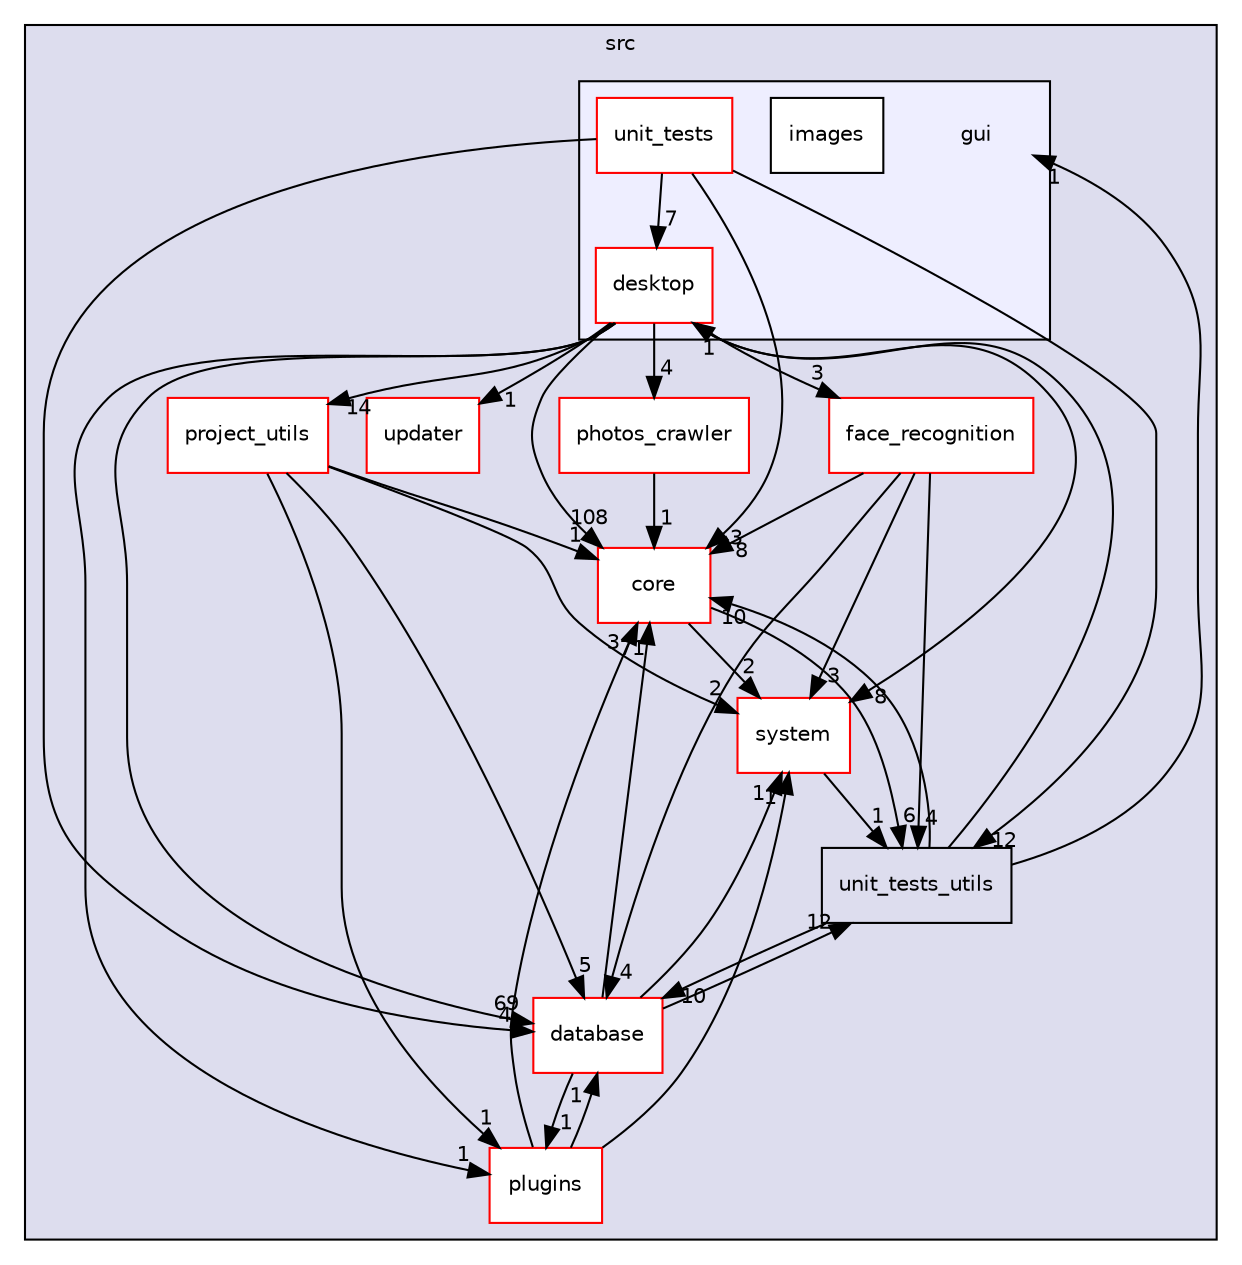 digraph "src/gui" {
  compound=true
  node [ fontsize="10", fontname="Helvetica"];
  edge [ labelfontsize="10", labelfontname="Helvetica"];
  subgraph clusterdir_68267d1309a1af8e8297ef4c3efbcdba {
    graph [ bgcolor="#ddddee", pencolor="black", label="src" fontname="Helvetica", fontsize="10", URL="dir_68267d1309a1af8e8297ef4c3efbcdba.html"]
  dir_aebb8dcc11953d78e620bbef0b9e2183 [shape=box label="core" fillcolor="white" style="filled" color="red" URL="dir_aebb8dcc11953d78e620bbef0b9e2183.html"];
  dir_d501334aeb1b78ad67cd3c72c37b1e87 [shape=box label="system" fillcolor="white" style="filled" color="red" URL="dir_d501334aeb1b78ad67cd3c72c37b1e87.html"];
  dir_803ee67260c130b45d29089798491ab2 [shape=box label="database" fillcolor="white" style="filled" color="red" URL="dir_803ee67260c130b45d29089798491ab2.html"];
  dir_7650dacaa557a89ea1c633e1722b48a3 [shape=box label="unit_tests_utils" URL="dir_7650dacaa557a89ea1c633e1722b48a3.html"];
  dir_54e6d718270be77f4d294dce82c1c152 [shape=box label="project_utils" fillcolor="white" style="filled" color="red" URL="dir_54e6d718270be77f4d294dce82c1c152.html"];
  dir_3b56e0b998da7a2f208daeb459f27765 [shape=box label="face_recognition" fillcolor="white" style="filled" color="red" URL="dir_3b56e0b998da7a2f208daeb459f27765.html"];
  dir_7020b8b7abcceffa3f9f7a2d24718f16 [shape=box label="plugins" fillcolor="white" style="filled" color="red" URL="dir_7020b8b7abcceffa3f9f7a2d24718f16.html"];
  dir_f356faf232716eaaa298279b6f90416b [shape=box label="updater" fillcolor="white" style="filled" color="red" URL="dir_f356faf232716eaaa298279b6f90416b.html"];
  dir_cd4256b70439b2dfe0a5064303101a2f [shape=box label="photos_crawler" fillcolor="white" style="filled" color="red" URL="dir_cd4256b70439b2dfe0a5064303101a2f.html"];
  subgraph clusterdir_99d0482cf009f9d97a0877749b817f19 {
    graph [ bgcolor="#eeeeff", pencolor="black", label="" URL="dir_99d0482cf009f9d97a0877749b817f19.html"];
    dir_99d0482cf009f9d97a0877749b817f19 [shape=plaintext label="gui"];
  dir_c090f567964b7b78a4e63a3af92480e4 [shape=box label="desktop" fillcolor="white" style="filled" color="red" URL="dir_c090f567964b7b78a4e63a3af92480e4.html"];
  dir_d84c0494b5abeb77ff3fdd57e15dcd62 [shape=box label="images" fillcolor="white" style="filled" URL="dir_d84c0494b5abeb77ff3fdd57e15dcd62.html"];
  dir_92613d55a3f43e094d610dc2ff26e3ec [shape=box label="unit_tests" fillcolor="white" style="filled" color="red" URL="dir_92613d55a3f43e094d610dc2ff26e3ec.html"];
  }
  }
  dir_7020b8b7abcceffa3f9f7a2d24718f16->dir_803ee67260c130b45d29089798491ab2 [headlabel="1", labeldistance=1.5 headhref="dir_000045_000010.html"];
  dir_7020b8b7abcceffa3f9f7a2d24718f16->dir_aebb8dcc11953d78e620bbef0b9e2183 [headlabel="3", labeldistance=1.5 headhref="dir_000045_000001.html"];
  dir_7020b8b7abcceffa3f9f7a2d24718f16->dir_d501334aeb1b78ad67cd3c72c37b1e87 [headlabel="1", labeldistance=1.5 headhref="dir_000045_000049.html"];
  dir_7650dacaa557a89ea1c633e1722b48a3->dir_803ee67260c130b45d29089798491ab2 [headlabel="10", labeldistance=1.5 headhref="dir_000038_000010.html"];
  dir_7650dacaa557a89ea1c633e1722b48a3->dir_99d0482cf009f9d97a0877749b817f19 [headlabel="1", labeldistance=1.5 headhref="dir_000038_000006.html"];
  dir_7650dacaa557a89ea1c633e1722b48a3->dir_aebb8dcc11953d78e620bbef0b9e2183 [headlabel="10", labeldistance=1.5 headhref="dir_000038_000001.html"];
  dir_7650dacaa557a89ea1c633e1722b48a3->dir_c090f567964b7b78a4e63a3af92480e4 [headlabel="1", labeldistance=1.5 headhref="dir_000038_000007.html"];
  dir_d501334aeb1b78ad67cd3c72c37b1e87->dir_7650dacaa557a89ea1c633e1722b48a3 [headlabel="1", labeldistance=1.5 headhref="dir_000049_000038.html"];
  dir_3b56e0b998da7a2f208daeb459f27765->dir_7650dacaa557a89ea1c633e1722b48a3 [headlabel="4", labeldistance=1.5 headhref="dir_000004_000038.html"];
  dir_3b56e0b998da7a2f208daeb459f27765->dir_803ee67260c130b45d29089798491ab2 [headlabel="4", labeldistance=1.5 headhref="dir_000004_000010.html"];
  dir_3b56e0b998da7a2f208daeb459f27765->dir_aebb8dcc11953d78e620bbef0b9e2183 [headlabel="8", labeldistance=1.5 headhref="dir_000004_000001.html"];
  dir_3b56e0b998da7a2f208daeb459f27765->dir_d501334aeb1b78ad67cd3c72c37b1e87 [headlabel="3", labeldistance=1.5 headhref="dir_000004_000049.html"];
  dir_cd4256b70439b2dfe0a5064303101a2f->dir_aebb8dcc11953d78e620bbef0b9e2183 [headlabel="1", labeldistance=1.5 headhref="dir_000040_000001.html"];
  dir_c090f567964b7b78a4e63a3af92480e4->dir_aebb8dcc11953d78e620bbef0b9e2183 [headlabel="108", labeldistance=1.5 headhref="dir_000007_000001.html"];
  dir_c090f567964b7b78a4e63a3af92480e4->dir_d501334aeb1b78ad67cd3c72c37b1e87 [headlabel="8", labeldistance=1.5 headhref="dir_000007_000049.html"];
  dir_c090f567964b7b78a4e63a3af92480e4->dir_803ee67260c130b45d29089798491ab2 [headlabel="69", labeldistance=1.5 headhref="dir_000007_000010.html"];
  dir_c090f567964b7b78a4e63a3af92480e4->dir_54e6d718270be77f4d294dce82c1c152 [headlabel="14", labeldistance=1.5 headhref="dir_000007_000047.html"];
  dir_c090f567964b7b78a4e63a3af92480e4->dir_3b56e0b998da7a2f208daeb459f27765 [headlabel="3", labeldistance=1.5 headhref="dir_000007_000004.html"];
  dir_c090f567964b7b78a4e63a3af92480e4->dir_7020b8b7abcceffa3f9f7a2d24718f16 [headlabel="1", labeldistance=1.5 headhref="dir_000007_000045.html"];
  dir_c090f567964b7b78a4e63a3af92480e4->dir_f356faf232716eaaa298279b6f90416b [headlabel="1", labeldistance=1.5 headhref="dir_000007_000052.html"];
  dir_c090f567964b7b78a4e63a3af92480e4->dir_cd4256b70439b2dfe0a5064303101a2f [headlabel="4", labeldistance=1.5 headhref="dir_000007_000040.html"];
  dir_54e6d718270be77f4d294dce82c1c152->dir_7020b8b7abcceffa3f9f7a2d24718f16 [headlabel="1", labeldistance=1.5 headhref="dir_000047_000045.html"];
  dir_54e6d718270be77f4d294dce82c1c152->dir_803ee67260c130b45d29089798491ab2 [headlabel="5", labeldistance=1.5 headhref="dir_000047_000010.html"];
  dir_54e6d718270be77f4d294dce82c1c152->dir_aebb8dcc11953d78e620bbef0b9e2183 [headlabel="1", labeldistance=1.5 headhref="dir_000047_000001.html"];
  dir_54e6d718270be77f4d294dce82c1c152->dir_d501334aeb1b78ad67cd3c72c37b1e87 [headlabel="2", labeldistance=1.5 headhref="dir_000047_000049.html"];
  dir_92613d55a3f43e094d610dc2ff26e3ec->dir_7650dacaa557a89ea1c633e1722b48a3 [headlabel="12", labeldistance=1.5 headhref="dir_000022_000038.html"];
  dir_92613d55a3f43e094d610dc2ff26e3ec->dir_803ee67260c130b45d29089798491ab2 [headlabel="4", labeldistance=1.5 headhref="dir_000022_000010.html"];
  dir_92613d55a3f43e094d610dc2ff26e3ec->dir_aebb8dcc11953d78e620bbef0b9e2183 [headlabel="3", labeldistance=1.5 headhref="dir_000022_000001.html"];
  dir_92613d55a3f43e094d610dc2ff26e3ec->dir_c090f567964b7b78a4e63a3af92480e4 [headlabel="7", labeldistance=1.5 headhref="dir_000022_000007.html"];
  dir_aebb8dcc11953d78e620bbef0b9e2183->dir_d501334aeb1b78ad67cd3c72c37b1e87 [headlabel="2", labeldistance=1.5 headhref="dir_000001_000049.html"];
  dir_aebb8dcc11953d78e620bbef0b9e2183->dir_7650dacaa557a89ea1c633e1722b48a3 [headlabel="6", labeldistance=1.5 headhref="dir_000001_000038.html"];
  dir_803ee67260c130b45d29089798491ab2->dir_aebb8dcc11953d78e620bbef0b9e2183 [headlabel="71", labeldistance=1.5 headhref="dir_000010_000001.html"];
  dir_803ee67260c130b45d29089798491ab2->dir_7020b8b7abcceffa3f9f7a2d24718f16 [headlabel="1", labeldistance=1.5 headhref="dir_000010_000045.html"];
  dir_803ee67260c130b45d29089798491ab2->dir_d501334aeb1b78ad67cd3c72c37b1e87 [headlabel="1", labeldistance=1.5 headhref="dir_000010_000049.html"];
  dir_803ee67260c130b45d29089798491ab2->dir_7650dacaa557a89ea1c633e1722b48a3 [headlabel="12", labeldistance=1.5 headhref="dir_000010_000038.html"];
}
